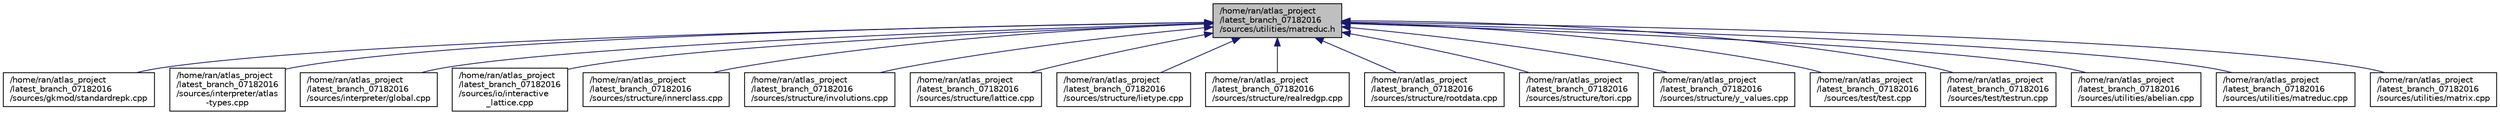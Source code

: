 digraph "/home/ran/atlas_project/latest_branch_07182016/sources/utilities/matreduc.h"
{
  edge [fontname="Helvetica",fontsize="10",labelfontname="Helvetica",labelfontsize="10"];
  node [fontname="Helvetica",fontsize="10",shape=record];
  Node1 [label="/home/ran/atlas_project\l/latest_branch_07182016\l/sources/utilities/matreduc.h",height=0.2,width=0.4,color="black", fillcolor="grey75", style="filled", fontcolor="black"];
  Node1 -> Node2 [dir="back",color="midnightblue",fontsize="10",style="solid",fontname="Helvetica"];
  Node2 [label="/home/ran/atlas_project\l/latest_branch_07182016\l/sources/gkmod/standardrepk.cpp",height=0.2,width=0.4,color="black", fillcolor="white", style="filled",URL="$standardrepk_8cpp.html",tooltip="Implementation for the classes StandardRepK and KhatContext. "];
  Node1 -> Node3 [dir="back",color="midnightblue",fontsize="10",style="solid",fontname="Helvetica"];
  Node3 [label="/home/ran/atlas_project\l/latest_branch_07182016\l/sources/interpreter/atlas\l-types.cpp",height=0.2,width=0.4,color="black", fillcolor="white", style="filled",URL="$atlas-types_8cpp.html"];
  Node1 -> Node4 [dir="back",color="midnightblue",fontsize="10",style="solid",fontname="Helvetica"];
  Node4 [label="/home/ran/atlas_project\l/latest_branch_07182016\l/sources/interpreter/global.cpp",height=0.2,width=0.4,color="black", fillcolor="white", style="filled",URL="$global_8cpp.html"];
  Node1 -> Node5 [dir="back",color="midnightblue",fontsize="10",style="solid",fontname="Helvetica"];
  Node5 [label="/home/ran/atlas_project\l/latest_branch_07182016\l/sources/io/interactive\l_lattice.cpp",height=0.2,width=0.4,color="black", fillcolor="white", style="filled",URL="$interactive__lattice_8cpp.html"];
  Node1 -> Node6 [dir="back",color="midnightblue",fontsize="10",style="solid",fontname="Helvetica"];
  Node6 [label="/home/ran/atlas_project\l/latest_branch_07182016\l/sources/structure/innerclass.cpp",height=0.2,width=0.4,color="black", fillcolor="white", style="filled",URL="$innerclass_8cpp.html"];
  Node1 -> Node7 [dir="back",color="midnightblue",fontsize="10",style="solid",fontname="Helvetica"];
  Node7 [label="/home/ran/atlas_project\l/latest_branch_07182016\l/sources/structure/involutions.cpp",height=0.2,width=0.4,color="black", fillcolor="white", style="filled",URL="$involutions_8cpp.html"];
  Node1 -> Node8 [dir="back",color="midnightblue",fontsize="10",style="solid",fontname="Helvetica"];
  Node8 [label="/home/ran/atlas_project\l/latest_branch_07182016\l/sources/structure/lattice.cpp",height=0.2,width=0.4,color="black", fillcolor="white", style="filled",URL="$lattice_8cpp.html",tooltip="Implementation for namespace lattice. "];
  Node1 -> Node9 [dir="back",color="midnightblue",fontsize="10",style="solid",fontname="Helvetica"];
  Node9 [label="/home/ran/atlas_project\l/latest_branch_07182016\l/sources/structure/lietype.cpp",height=0.2,width=0.4,color="black", fillcolor="white", style="filled",URL="$lietype_8cpp.html"];
  Node1 -> Node10 [dir="back",color="midnightblue",fontsize="10",style="solid",fontname="Helvetica"];
  Node10 [label="/home/ran/atlas_project\l/latest_branch_07182016\l/sources/structure/realredgp.cpp",height=0.2,width=0.4,color="black", fillcolor="white", style="filled",URL="$realredgp_8cpp.html"];
  Node1 -> Node11 [dir="back",color="midnightblue",fontsize="10",style="solid",fontname="Helvetica"];
  Node11 [label="/home/ran/atlas_project\l/latest_branch_07182016\l/sources/structure/rootdata.cpp",height=0.2,width=0.4,color="black", fillcolor="white", style="filled",URL="$rootdata_8cpp.html"];
  Node1 -> Node12 [dir="back",color="midnightblue",fontsize="10",style="solid",fontname="Helvetica"];
  Node12 [label="/home/ran/atlas_project\l/latest_branch_07182016\l/sources/structure/tori.cpp",height=0.2,width=0.4,color="black", fillcolor="white", style="filled",URL="$tori_8cpp.html"];
  Node1 -> Node13 [dir="back",color="midnightblue",fontsize="10",style="solid",fontname="Helvetica"];
  Node13 [label="/home/ran/atlas_project\l/latest_branch_07182016\l/sources/structure/y_values.cpp",height=0.2,width=0.4,color="black", fillcolor="white", style="filled",URL="$y__values_8cpp.html"];
  Node1 -> Node14 [dir="back",color="midnightblue",fontsize="10",style="solid",fontname="Helvetica"];
  Node14 [label="/home/ran/atlas_project\l/latest_branch_07182016\l/sources/test/test.cpp",height=0.2,width=0.4,color="black", fillcolor="white", style="filled",URL="$test_8cpp.html"];
  Node1 -> Node15 [dir="back",color="midnightblue",fontsize="10",style="solid",fontname="Helvetica"];
  Node15 [label="/home/ran/atlas_project\l/latest_branch_07182016\l/sources/test/testrun.cpp",height=0.2,width=0.4,color="black", fillcolor="white", style="filled",URL="$testrun_8cpp.html"];
  Node1 -> Node16 [dir="back",color="midnightblue",fontsize="10",style="solid",fontname="Helvetica"];
  Node16 [label="/home/ran/atlas_project\l/latest_branch_07182016\l/sources/utilities/abelian.cpp",height=0.2,width=0.4,color="black", fillcolor="white", style="filled",URL="$abelian_8cpp.html"];
  Node1 -> Node17 [dir="back",color="midnightblue",fontsize="10",style="solid",fontname="Helvetica"];
  Node17 [label="/home/ran/atlas_project\l/latest_branch_07182016\l/sources/utilities/matreduc.cpp",height=0.2,width=0.4,color="black", fillcolor="white", style="filled",URL="$matreduc_8cpp.html"];
  Node1 -> Node18 [dir="back",color="midnightblue",fontsize="10",style="solid",fontname="Helvetica"];
  Node18 [label="/home/ran/atlas_project\l/latest_branch_07182016\l/sources/utilities/matrix.cpp",height=0.2,width=0.4,color="black", fillcolor="white", style="filled",URL="$matrix_8cpp.html"];
}
